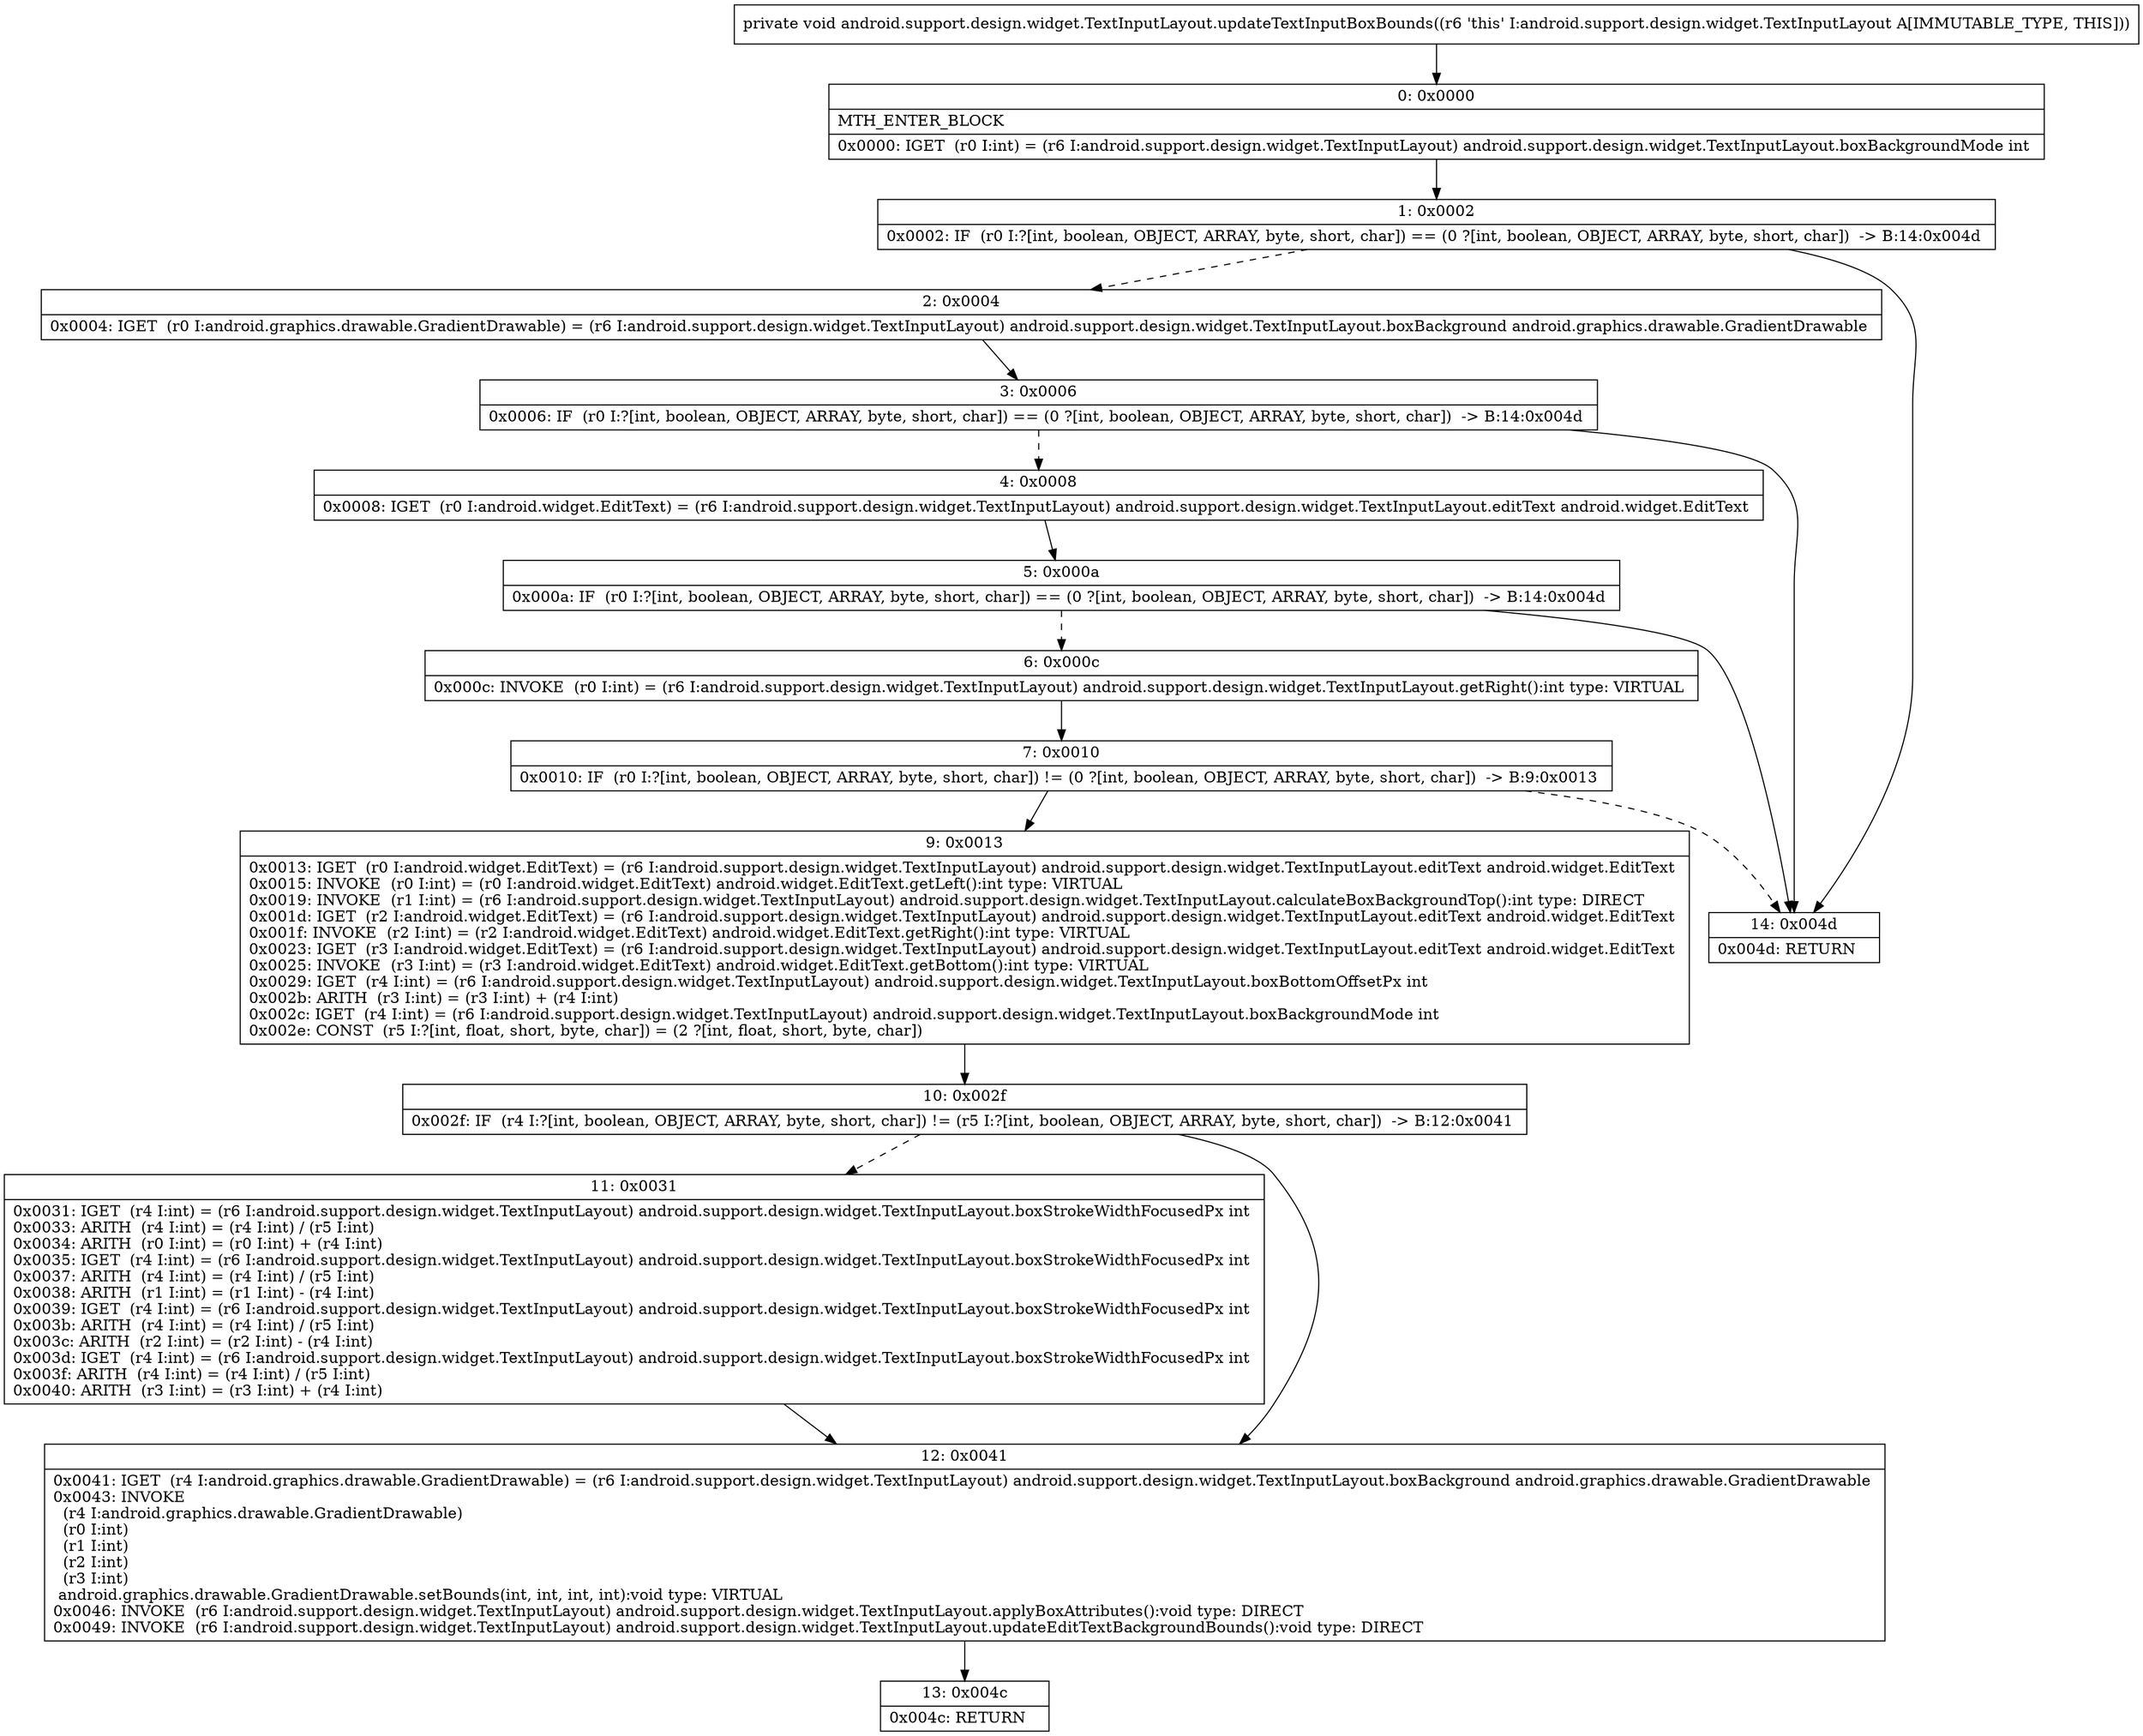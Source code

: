 digraph "CFG forandroid.support.design.widget.TextInputLayout.updateTextInputBoxBounds()V" {
Node_0 [shape=record,label="{0\:\ 0x0000|MTH_ENTER_BLOCK\l|0x0000: IGET  (r0 I:int) = (r6 I:android.support.design.widget.TextInputLayout) android.support.design.widget.TextInputLayout.boxBackgroundMode int \l}"];
Node_1 [shape=record,label="{1\:\ 0x0002|0x0002: IF  (r0 I:?[int, boolean, OBJECT, ARRAY, byte, short, char]) == (0 ?[int, boolean, OBJECT, ARRAY, byte, short, char])  \-\> B:14:0x004d \l}"];
Node_2 [shape=record,label="{2\:\ 0x0004|0x0004: IGET  (r0 I:android.graphics.drawable.GradientDrawable) = (r6 I:android.support.design.widget.TextInputLayout) android.support.design.widget.TextInputLayout.boxBackground android.graphics.drawable.GradientDrawable \l}"];
Node_3 [shape=record,label="{3\:\ 0x0006|0x0006: IF  (r0 I:?[int, boolean, OBJECT, ARRAY, byte, short, char]) == (0 ?[int, boolean, OBJECT, ARRAY, byte, short, char])  \-\> B:14:0x004d \l}"];
Node_4 [shape=record,label="{4\:\ 0x0008|0x0008: IGET  (r0 I:android.widget.EditText) = (r6 I:android.support.design.widget.TextInputLayout) android.support.design.widget.TextInputLayout.editText android.widget.EditText \l}"];
Node_5 [shape=record,label="{5\:\ 0x000a|0x000a: IF  (r0 I:?[int, boolean, OBJECT, ARRAY, byte, short, char]) == (0 ?[int, boolean, OBJECT, ARRAY, byte, short, char])  \-\> B:14:0x004d \l}"];
Node_6 [shape=record,label="{6\:\ 0x000c|0x000c: INVOKE  (r0 I:int) = (r6 I:android.support.design.widget.TextInputLayout) android.support.design.widget.TextInputLayout.getRight():int type: VIRTUAL \l}"];
Node_7 [shape=record,label="{7\:\ 0x0010|0x0010: IF  (r0 I:?[int, boolean, OBJECT, ARRAY, byte, short, char]) != (0 ?[int, boolean, OBJECT, ARRAY, byte, short, char])  \-\> B:9:0x0013 \l}"];
Node_9 [shape=record,label="{9\:\ 0x0013|0x0013: IGET  (r0 I:android.widget.EditText) = (r6 I:android.support.design.widget.TextInputLayout) android.support.design.widget.TextInputLayout.editText android.widget.EditText \l0x0015: INVOKE  (r0 I:int) = (r0 I:android.widget.EditText) android.widget.EditText.getLeft():int type: VIRTUAL \l0x0019: INVOKE  (r1 I:int) = (r6 I:android.support.design.widget.TextInputLayout) android.support.design.widget.TextInputLayout.calculateBoxBackgroundTop():int type: DIRECT \l0x001d: IGET  (r2 I:android.widget.EditText) = (r6 I:android.support.design.widget.TextInputLayout) android.support.design.widget.TextInputLayout.editText android.widget.EditText \l0x001f: INVOKE  (r2 I:int) = (r2 I:android.widget.EditText) android.widget.EditText.getRight():int type: VIRTUAL \l0x0023: IGET  (r3 I:android.widget.EditText) = (r6 I:android.support.design.widget.TextInputLayout) android.support.design.widget.TextInputLayout.editText android.widget.EditText \l0x0025: INVOKE  (r3 I:int) = (r3 I:android.widget.EditText) android.widget.EditText.getBottom():int type: VIRTUAL \l0x0029: IGET  (r4 I:int) = (r6 I:android.support.design.widget.TextInputLayout) android.support.design.widget.TextInputLayout.boxBottomOffsetPx int \l0x002b: ARITH  (r3 I:int) = (r3 I:int) + (r4 I:int) \l0x002c: IGET  (r4 I:int) = (r6 I:android.support.design.widget.TextInputLayout) android.support.design.widget.TextInputLayout.boxBackgroundMode int \l0x002e: CONST  (r5 I:?[int, float, short, byte, char]) = (2 ?[int, float, short, byte, char]) \l}"];
Node_10 [shape=record,label="{10\:\ 0x002f|0x002f: IF  (r4 I:?[int, boolean, OBJECT, ARRAY, byte, short, char]) != (r5 I:?[int, boolean, OBJECT, ARRAY, byte, short, char])  \-\> B:12:0x0041 \l}"];
Node_11 [shape=record,label="{11\:\ 0x0031|0x0031: IGET  (r4 I:int) = (r6 I:android.support.design.widget.TextInputLayout) android.support.design.widget.TextInputLayout.boxStrokeWidthFocusedPx int \l0x0033: ARITH  (r4 I:int) = (r4 I:int) \/ (r5 I:int) \l0x0034: ARITH  (r0 I:int) = (r0 I:int) + (r4 I:int) \l0x0035: IGET  (r4 I:int) = (r6 I:android.support.design.widget.TextInputLayout) android.support.design.widget.TextInputLayout.boxStrokeWidthFocusedPx int \l0x0037: ARITH  (r4 I:int) = (r4 I:int) \/ (r5 I:int) \l0x0038: ARITH  (r1 I:int) = (r1 I:int) \- (r4 I:int) \l0x0039: IGET  (r4 I:int) = (r6 I:android.support.design.widget.TextInputLayout) android.support.design.widget.TextInputLayout.boxStrokeWidthFocusedPx int \l0x003b: ARITH  (r4 I:int) = (r4 I:int) \/ (r5 I:int) \l0x003c: ARITH  (r2 I:int) = (r2 I:int) \- (r4 I:int) \l0x003d: IGET  (r4 I:int) = (r6 I:android.support.design.widget.TextInputLayout) android.support.design.widget.TextInputLayout.boxStrokeWidthFocusedPx int \l0x003f: ARITH  (r4 I:int) = (r4 I:int) \/ (r5 I:int) \l0x0040: ARITH  (r3 I:int) = (r3 I:int) + (r4 I:int) \l}"];
Node_12 [shape=record,label="{12\:\ 0x0041|0x0041: IGET  (r4 I:android.graphics.drawable.GradientDrawable) = (r6 I:android.support.design.widget.TextInputLayout) android.support.design.widget.TextInputLayout.boxBackground android.graphics.drawable.GradientDrawable \l0x0043: INVOKE  \l  (r4 I:android.graphics.drawable.GradientDrawable)\l  (r0 I:int)\l  (r1 I:int)\l  (r2 I:int)\l  (r3 I:int)\l android.graphics.drawable.GradientDrawable.setBounds(int, int, int, int):void type: VIRTUAL \l0x0046: INVOKE  (r6 I:android.support.design.widget.TextInputLayout) android.support.design.widget.TextInputLayout.applyBoxAttributes():void type: DIRECT \l0x0049: INVOKE  (r6 I:android.support.design.widget.TextInputLayout) android.support.design.widget.TextInputLayout.updateEditTextBackgroundBounds():void type: DIRECT \l}"];
Node_13 [shape=record,label="{13\:\ 0x004c|0x004c: RETURN   \l}"];
Node_14 [shape=record,label="{14\:\ 0x004d|0x004d: RETURN   \l}"];
MethodNode[shape=record,label="{private void android.support.design.widget.TextInputLayout.updateTextInputBoxBounds((r6 'this' I:android.support.design.widget.TextInputLayout A[IMMUTABLE_TYPE, THIS])) }"];
MethodNode -> Node_0;
Node_0 -> Node_1;
Node_1 -> Node_2[style=dashed];
Node_1 -> Node_14;
Node_2 -> Node_3;
Node_3 -> Node_4[style=dashed];
Node_3 -> Node_14;
Node_4 -> Node_5;
Node_5 -> Node_6[style=dashed];
Node_5 -> Node_14;
Node_6 -> Node_7;
Node_7 -> Node_9;
Node_7 -> Node_14[style=dashed];
Node_9 -> Node_10;
Node_10 -> Node_11[style=dashed];
Node_10 -> Node_12;
Node_11 -> Node_12;
Node_12 -> Node_13;
}

